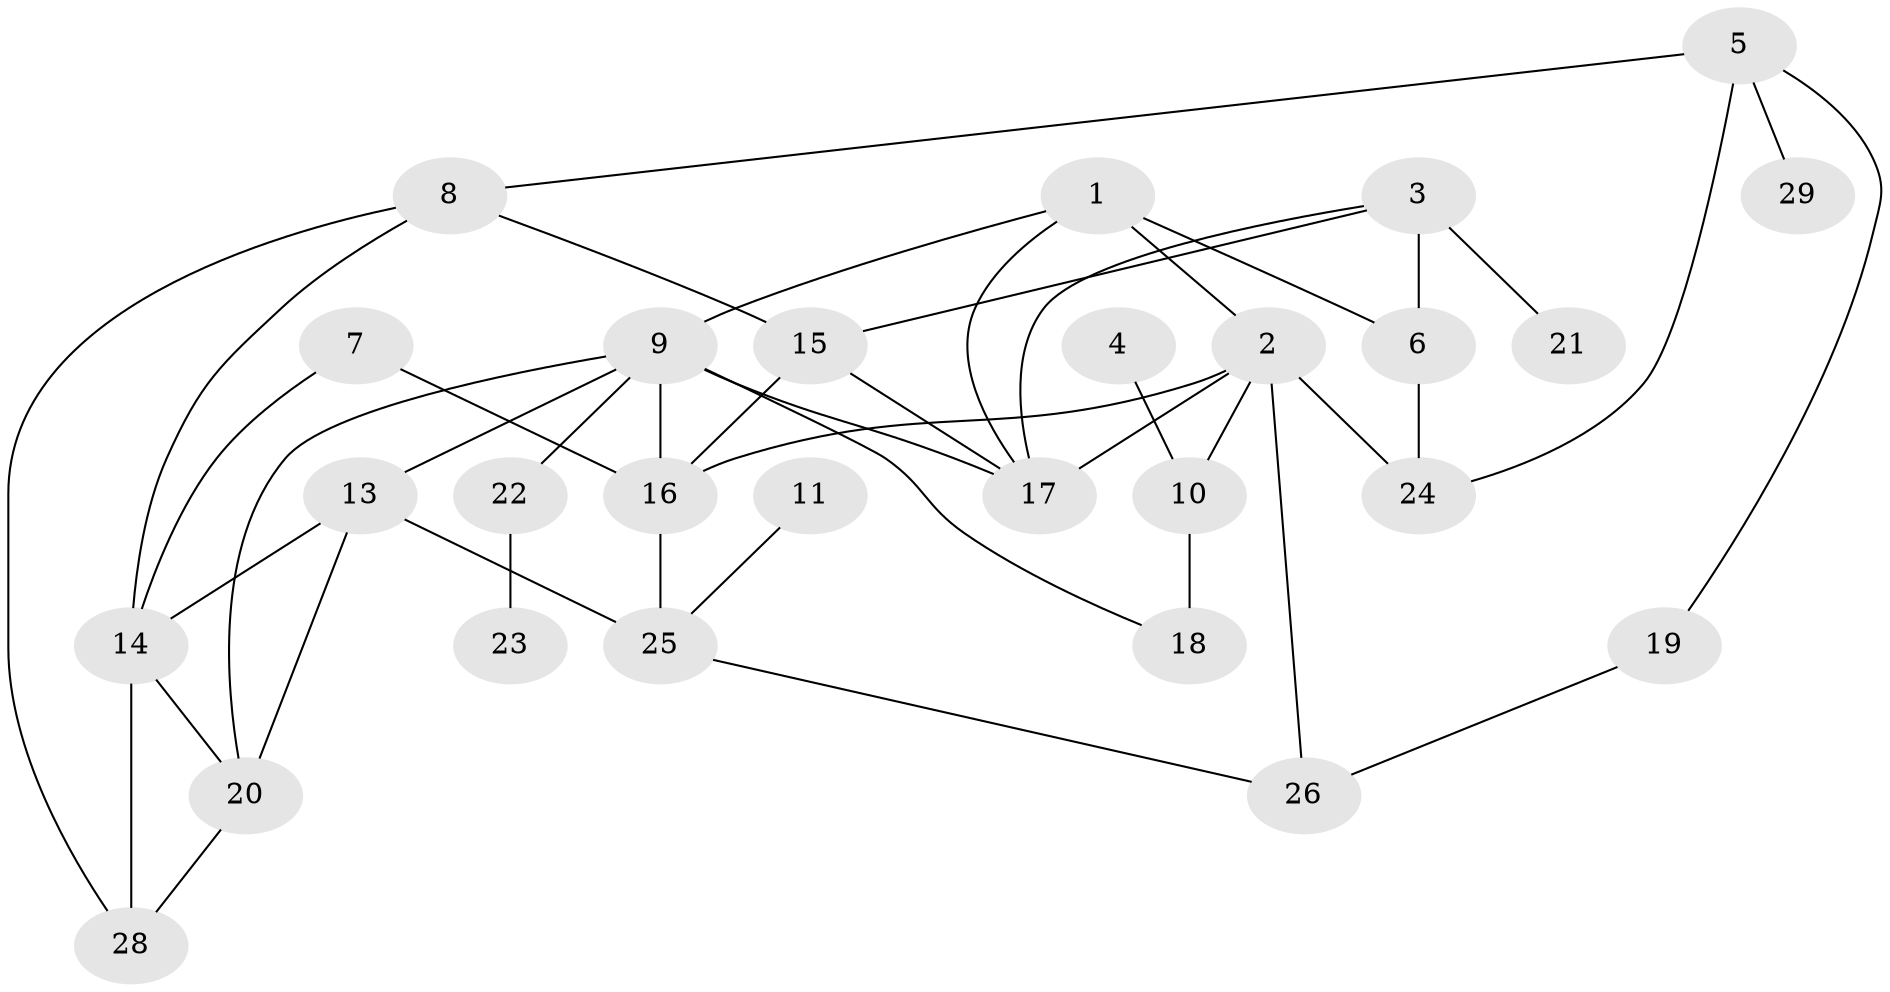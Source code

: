 // original degree distribution, {4: 0.16129032258064516, 3: 0.27419354838709675, 1: 0.22580645161290322, 2: 0.1774193548387097, 5: 0.08064516129032258, 0: 0.06451612903225806, 6: 0.016129032258064516}
// Generated by graph-tools (version 1.1) at 2025/33/03/09/25 02:33:42]
// undirected, 27 vertices, 44 edges
graph export_dot {
graph [start="1"]
  node [color=gray90,style=filled];
  1;
  2;
  3;
  4;
  5;
  6;
  7;
  8;
  9;
  10;
  11;
  13;
  14;
  15;
  16;
  17;
  18;
  19;
  20;
  21;
  22;
  23;
  24;
  25;
  26;
  28;
  29;
  1 -- 2 [weight=1.0];
  1 -- 6 [weight=1.0];
  1 -- 9 [weight=1.0];
  1 -- 17 [weight=1.0];
  2 -- 10 [weight=1.0];
  2 -- 16 [weight=1.0];
  2 -- 17 [weight=1.0];
  2 -- 24 [weight=1.0];
  2 -- 26 [weight=1.0];
  3 -- 6 [weight=1.0];
  3 -- 15 [weight=1.0];
  3 -- 17 [weight=1.0];
  3 -- 21 [weight=1.0];
  4 -- 10 [weight=1.0];
  5 -- 8 [weight=1.0];
  5 -- 19 [weight=1.0];
  5 -- 24 [weight=1.0];
  5 -- 29 [weight=1.0];
  6 -- 24 [weight=1.0];
  7 -- 14 [weight=2.0];
  7 -- 16 [weight=2.0];
  8 -- 14 [weight=1.0];
  8 -- 15 [weight=1.0];
  8 -- 28 [weight=1.0];
  9 -- 13 [weight=1.0];
  9 -- 16 [weight=3.0];
  9 -- 17 [weight=1.0];
  9 -- 18 [weight=1.0];
  9 -- 20 [weight=1.0];
  9 -- 22 [weight=1.0];
  10 -- 18 [weight=2.0];
  11 -- 25 [weight=1.0];
  13 -- 14 [weight=2.0];
  13 -- 20 [weight=1.0];
  13 -- 25 [weight=2.0];
  14 -- 20 [weight=1.0];
  14 -- 28 [weight=1.0];
  15 -- 16 [weight=1.0];
  15 -- 17 [weight=1.0];
  16 -- 25 [weight=1.0];
  19 -- 26 [weight=1.0];
  20 -- 28 [weight=1.0];
  22 -- 23 [weight=1.0];
  25 -- 26 [weight=1.0];
}
